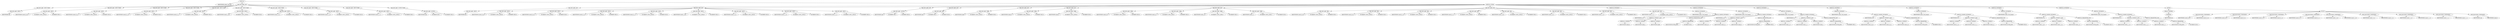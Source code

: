 digraph G {	
ranksep=.25;
	0 [label="MODULE"];
	1 [label="IDENTIFIERS:adder_tree_top"];
	0 -> 1;
	2 [label="VAR_DECLARE_LIST"];
	0 -> 2;
	3 [label="VAR_DECLARE  INPUT PORT"];
	2 -> 3;
	4 [label="VAR_DECLARE  INPUT"];
	3 -> 4;
	5 [label="IDENTIFIERS:clk"];
	4 -> 5;
	16 [label="VAR_DECLARE  INPUT PORT"];
	2 -> 16;
	17 [label="VAR_DECLARE  INPUT"];
	16 -> 17;
	18 [label="IDENTIFIERS:isum0_0_0_0"];
	17 -> 18;
	19 [label="NUMBERS LONG_LONG:6"];
	17 -> 19;
	20 [label="NUMBERS DEC:0"];
	17 -> 20;
	29 [label="VAR_DECLARE  INPUT PORT"];
	2 -> 29;
	30 [label="VAR_DECLARE  INPUT"];
	29 -> 30;
	31 [label="IDENTIFIERS:isum0_0_0_1"];
	30 -> 31;
	32 [label="NUMBERS LONG_LONG:6"];
	30 -> 32;
	33 [label="NUMBERS DEC:0"];
	30 -> 33;
	42 [label="VAR_DECLARE  INPUT PORT"];
	2 -> 42;
	43 [label="VAR_DECLARE  INPUT"];
	42 -> 43;
	44 [label="IDENTIFIERS:isum0_0_1_0"];
	43 -> 44;
	45 [label="NUMBERS LONG_LONG:6"];
	43 -> 45;
	46 [label="NUMBERS DEC:0"];
	43 -> 46;
	55 [label="VAR_DECLARE  INPUT PORT"];
	2 -> 55;
	56 [label="VAR_DECLARE  INPUT"];
	55 -> 56;
	57 [label="IDENTIFIERS:isum0_0_1_1"];
	56 -> 57;
	58 [label="NUMBERS LONG_LONG:6"];
	56 -> 58;
	59 [label="NUMBERS DEC:0"];
	56 -> 59;
	68 [label="VAR_DECLARE  INPUT PORT"];
	2 -> 68;
	69 [label="VAR_DECLARE  INPUT"];
	68 -> 69;
	70 [label="IDENTIFIERS:isum0_1_0_0"];
	69 -> 70;
	71 [label="NUMBERS LONG_LONG:6"];
	69 -> 71;
	72 [label="NUMBERS DEC:0"];
	69 -> 72;
	81 [label="VAR_DECLARE  INPUT PORT"];
	2 -> 81;
	82 [label="VAR_DECLARE  INPUT"];
	81 -> 82;
	83 [label="IDENTIFIERS:isum0_1_0_1"];
	82 -> 83;
	84 [label="NUMBERS LONG_LONG:6"];
	82 -> 84;
	85 [label="NUMBERS DEC:0"];
	82 -> 85;
	94 [label="VAR_DECLARE  INPUT PORT"];
	2 -> 94;
	95 [label="VAR_DECLARE  INPUT"];
	94 -> 95;
	96 [label="IDENTIFIERS:isum0_1_1_0"];
	95 -> 96;
	97 [label="NUMBERS LONG_LONG:6"];
	95 -> 97;
	98 [label="NUMBERS DEC:0"];
	95 -> 98;
	107 [label="VAR_DECLARE  INPUT PORT"];
	2 -> 107;
	108 [label="VAR_DECLARE  INPUT"];
	107 -> 108;
	109 [label="IDENTIFIERS:isum0_1_1_1"];
	108 -> 109;
	110 [label="NUMBERS LONG_LONG:6"];
	108 -> 110;
	111 [label="NUMBERS DEC:0"];
	108 -> 111;
	120 [label="VAR_DECLARE  OUTPUT PORT"];
	2 -> 120;
	121 [label="VAR_DECLARE  OUTPUT"];
	120 -> 121;
	122 [label="IDENTIFIERS:sum"];
	121 -> 122;
	123 [label="NUMBERS DEC:7"];
	121 -> 123;
	124 [label="NUMBERS DEC:0"];
	121 -> 124;
	133 [label="MODULE_ITEMS"];
	0 -> 133;
	134 [label="VAR_DECLARE_LIST"];
	133 -> 134;
	135 [label="VAR_DECLARE  INPUT"];
	134 -> 135;
	136 [label="IDENTIFIERS:clk"];
	135 -> 136;
	142 [label="VAR_DECLARE_LIST"];
	133 -> 142;
	143 [label="VAR_DECLARE  INPUT"];
	142 -> 143;
	144 [label="IDENTIFIERS:isum0_0_0_0"];
	143 -> 144;
	145 [label="NUMBERS LONG_LONG:6"];
	143 -> 145;
	146 [label="NUMBERS DEC:0"];
	143 -> 146;
	150 [label="VAR_DECLARE  INPUT"];
	142 -> 150;
	151 [label="IDENTIFIERS:isum0_0_0_1"];
	150 -> 151;
	152 [label="NUMBERS LONG_LONG:6"];
	150 -> 152;
	153 [label="NUMBERS DEC:0"];
	150 -> 153;
	157 [label="VAR_DECLARE  INPUT"];
	142 -> 157;
	158 [label="IDENTIFIERS:isum0_0_1_0"];
	157 -> 158;
	159 [label="NUMBERS LONG_LONG:6"];
	157 -> 159;
	160 [label="NUMBERS DEC:0"];
	157 -> 160;
	164 [label="VAR_DECLARE  INPUT"];
	142 -> 164;
	165 [label="IDENTIFIERS:isum0_0_1_1"];
	164 -> 165;
	166 [label="NUMBERS LONG_LONG:6"];
	164 -> 166;
	167 [label="NUMBERS DEC:0"];
	164 -> 167;
	171 [label="VAR_DECLARE  INPUT"];
	142 -> 171;
	172 [label="IDENTIFIERS:isum0_1_0_0"];
	171 -> 172;
	173 [label="NUMBERS LONG_LONG:6"];
	171 -> 173;
	174 [label="NUMBERS DEC:0"];
	171 -> 174;
	178 [label="VAR_DECLARE  INPUT"];
	142 -> 178;
	179 [label="IDENTIFIERS:isum0_1_0_1"];
	178 -> 179;
	180 [label="NUMBERS LONG_LONG:6"];
	178 -> 180;
	181 [label="NUMBERS DEC:0"];
	178 -> 181;
	185 [label="VAR_DECLARE  INPUT"];
	142 -> 185;
	186 [label="IDENTIFIERS:isum0_1_1_0"];
	185 -> 186;
	187 [label="NUMBERS LONG_LONG:6"];
	185 -> 187;
	188 [label="NUMBERS DEC:0"];
	185 -> 188;
	192 [label="VAR_DECLARE  INPUT"];
	142 -> 192;
	193 [label="IDENTIFIERS:isum0_1_1_1"];
	192 -> 193;
	194 [label="NUMBERS LONG_LONG:6"];
	192 -> 194;
	195 [label="NUMBERS DEC:0"];
	192 -> 195;
	199 [label="VAR_DECLARE_LIST"];
	133 -> 199;
	200 [label="VAR_DECLARE  OUTPUT"];
	199 -> 200;
	201 [label="IDENTIFIERS:sum"];
	200 -> 201;
	202 [label="NUMBERS DEC:7"];
	200 -> 202;
	203 [label="NUMBERS DEC:0"];
	200 -> 203;
	207 [label="VAR_DECLARE_LIST"];
	133 -> 207;
	208 [label="VAR_DECLARE  REG"];
	207 -> 208;
	209 [label="IDENTIFIERS:sum"];
	208 -> 209;
	210 [label="NUMBERS DEC:7"];
	208 -> 210;
	211 [label="NUMBERS DEC:0"];
	208 -> 211;
	215 [label="VAR_DECLARE_LIST"];
	133 -> 215;
	216 [label="VAR_DECLARE  WIRE"];
	215 -> 216;
	217 [label="IDENTIFIERS:sum0"];
	216 -> 217;
	218 [label="NUMBERS LONG_LONG:9"];
	216 -> 218;
	219 [label="NUMBERS DEC:0"];
	216 -> 219;
	223 [label="VAR_DECLARE_LIST"];
	133 -> 223;
	224 [label="VAR_DECLARE  WIRE"];
	223 -> 224;
	225 [label="IDENTIFIERS:sum0_0"];
	224 -> 225;
	226 [label="NUMBERS LONG_LONG:8"];
	224 -> 226;
	227 [label="NUMBERS DEC:0"];
	224 -> 227;
	231 [label="VAR_DECLARE  WIRE"];
	223 -> 231;
	232 [label="IDENTIFIERS:sum0_1"];
	231 -> 232;
	233 [label="NUMBERS LONG_LONG:8"];
	231 -> 233;
	234 [label="NUMBERS DEC:0"];
	231 -> 234;
	238 [label="VAR_DECLARE_LIST"];
	133 -> 238;
	239 [label="VAR_DECLARE  WIRE"];
	238 -> 239;
	240 [label="IDENTIFIERS:sum0_0_0"];
	239 -> 240;
	241 [label="NUMBERS LONG_LONG:7"];
	239 -> 241;
	242 [label="NUMBERS DEC:0"];
	239 -> 242;
	246 [label="VAR_DECLARE  WIRE"];
	238 -> 246;
	247 [label="IDENTIFIERS:sum0_0_1"];
	246 -> 247;
	248 [label="NUMBERS LONG_LONG:7"];
	246 -> 248;
	249 [label="NUMBERS DEC:0"];
	246 -> 249;
	253 [label="VAR_DECLARE  WIRE"];
	238 -> 253;
	254 [label="IDENTIFIERS:sum0_1_0"];
	253 -> 254;
	255 [label="NUMBERS LONG_LONG:7"];
	253 -> 255;
	256 [label="NUMBERS DEC:0"];
	253 -> 256;
	260 [label="VAR_DECLARE  WIRE"];
	238 -> 260;
	261 [label="IDENTIFIERS:sum0_1_1"];
	260 -> 261;
	262 [label="NUMBERS LONG_LONG:7"];
	260 -> 262;
	263 [label="NUMBERS DEC:0"];
	260 -> 263;
	267 [label="VAR_DECLARE_LIST"];
	133 -> 267;
	268 [label="VAR_DECLARE  REG"];
	267 -> 268;
	269 [label="IDENTIFIERS:sum0_0_0_0"];
	268 -> 269;
	270 [label="NUMBERS LONG_LONG:6"];
	268 -> 270;
	271 [label="NUMBERS DEC:0"];
	268 -> 271;
	275 [label="VAR_DECLARE  REG"];
	267 -> 275;
	276 [label="IDENTIFIERS:sum0_0_0_1"];
	275 -> 276;
	277 [label="NUMBERS LONG_LONG:6"];
	275 -> 277;
	278 [label="NUMBERS DEC:0"];
	275 -> 278;
	282 [label="VAR_DECLARE  REG"];
	267 -> 282;
	283 [label="IDENTIFIERS:sum0_0_1_0"];
	282 -> 283;
	284 [label="NUMBERS LONG_LONG:6"];
	282 -> 284;
	285 [label="NUMBERS DEC:0"];
	282 -> 285;
	289 [label="VAR_DECLARE  REG"];
	267 -> 289;
	290 [label="IDENTIFIERS:sum0_0_1_1"];
	289 -> 290;
	291 [label="NUMBERS LONG_LONG:6"];
	289 -> 291;
	292 [label="NUMBERS DEC:0"];
	289 -> 292;
	296 [label="VAR_DECLARE  REG"];
	267 -> 296;
	297 [label="IDENTIFIERS:sum0_1_0_0"];
	296 -> 297;
	298 [label="NUMBERS LONG_LONG:6"];
	296 -> 298;
	299 [label="NUMBERS DEC:0"];
	296 -> 299;
	303 [label="VAR_DECLARE  REG"];
	267 -> 303;
	304 [label="IDENTIFIERS:sum0_1_0_1"];
	303 -> 304;
	305 [label="NUMBERS LONG_LONG:6"];
	303 -> 305;
	306 [label="NUMBERS DEC:0"];
	303 -> 306;
	310 [label="VAR_DECLARE  REG"];
	267 -> 310;
	311 [label="IDENTIFIERS:sum0_1_1_0"];
	310 -> 311;
	312 [label="NUMBERS LONG_LONG:6"];
	310 -> 312;
	313 [label="NUMBERS DEC:0"];
	310 -> 313;
	317 [label="VAR_DECLARE  REG"];
	267 -> 317;
	318 [label="IDENTIFIERS:sum0_1_1_1"];
	317 -> 318;
	319 [label="NUMBERS LONG_LONG:6"];
	317 -> 319;
	320 [label="NUMBERS DEC:0"];
	317 -> 320;
	324 [label="MODULE_INSTANCE"];
	133 -> 324;
	325 [label="MODULE_INSTANCE"];
	324 -> 325;
	326 [label="IDENTIFIERS:adder_tree_branch"];
	325 -> 326;
	327 [label="MODULE_NAMED_INSTANCE"];
	325 -> 327;
	328 [label="IDENTIFIERS:L1_0"];
	327 -> 328;
	329 [label="MODULE_CONNECT_LIST"];
	327 -> 329;
	330 [label="MODULE_CONNECT"];
	329 -> 330;
	332 [label="IDENTIFIERS:sum0_0"];
	330 -> 332;
	333 [label="MODULE_CONNECT"];
	329 -> 333;
	335 [label="IDENTIFIERS:sum0_1"];
	333 -> 335;
	336 [label="MODULE_CONNECT"];
	329 -> 336;
	338 [label="IDENTIFIERS:sum0"];
	336 -> 338;
	339 [label="MODULE_PARAMETER_LIST"];
	327 -> 339;
	340 [label="MODULE_PARAMETER"];
	339 -> 340;
	341 [label="IDENTIFIERS:EXTRA_BITS"];
	340 -> 341;
	346 [label="NUMBERS DEC:2"];
	340 -> 346;
	347 [label="MODULE_INSTANCE"];
	133 -> 347;
	348 [label="MODULE_INSTANCE"];
	347 -> 348;
	349 [label="IDENTIFIERS:adder_tree_branch"];
	348 -> 349;
	350 [label="MODULE_NAMED_INSTANCE"];
	348 -> 350;
	351 [label="IDENTIFIERS:L2_0"];
	350 -> 351;
	352 [label="MODULE_CONNECT_LIST"];
	350 -> 352;
	353 [label="MODULE_CONNECT"];
	352 -> 353;
	355 [label="IDENTIFIERS:sum0_0_0"];
	353 -> 355;
	356 [label="MODULE_CONNECT"];
	352 -> 356;
	358 [label="IDENTIFIERS:sum0_0_1"];
	356 -> 358;
	359 [label="MODULE_CONNECT"];
	352 -> 359;
	361 [label="IDENTIFIERS:sum0_0"];
	359 -> 361;
	362 [label="MODULE_PARAMETER_LIST"];
	350 -> 362;
	363 [label="MODULE_PARAMETER"];
	362 -> 363;
	364 [label="IDENTIFIERS:EXTRA_BITS"];
	363 -> 364;
	369 [label="NUMBERS DEC:1"];
	363 -> 369;
	370 [label="MODULE_INSTANCE"];
	133 -> 370;
	371 [label="MODULE_INSTANCE"];
	370 -> 371;
	372 [label="IDENTIFIERS:adder_tree_branch"];
	371 -> 372;
	373 [label="MODULE_NAMED_INSTANCE"];
	371 -> 373;
	374 [label="IDENTIFIERS:L2_1"];
	373 -> 374;
	375 [label="MODULE_CONNECT_LIST"];
	373 -> 375;
	376 [label="MODULE_CONNECT"];
	375 -> 376;
	378 [label="IDENTIFIERS:sum0_1_0"];
	376 -> 378;
	379 [label="MODULE_CONNECT"];
	375 -> 379;
	381 [label="IDENTIFIERS:sum0_1_1"];
	379 -> 381;
	382 [label="MODULE_CONNECT"];
	375 -> 382;
	384 [label="IDENTIFIERS:sum0_1"];
	382 -> 384;
	385 [label="MODULE_PARAMETER_LIST"];
	373 -> 385;
	386 [label="MODULE_PARAMETER"];
	385 -> 386;
	387 [label="IDENTIFIERS:EXTRA_BITS"];
	386 -> 387;
	392 [label="NUMBERS DEC:1"];
	386 -> 392;
	393 [label="MODULE_INSTANCE"];
	133 -> 393;
	394 [label="MODULE_INSTANCE"];
	393 -> 394;
	395 [label="IDENTIFIERS:adder_tree_branch"];
	394 -> 395;
	396 [label="MODULE_NAMED_INSTANCE"];
	394 -> 396;
	397 [label="IDENTIFIERS:L3_0"];
	396 -> 397;
	398 [label="MODULE_CONNECT_LIST"];
	396 -> 398;
	399 [label="MODULE_CONNECT"];
	398 -> 399;
	401 [label="IDENTIFIERS:sum0_0_0_0"];
	399 -> 401;
	402 [label="MODULE_CONNECT"];
	398 -> 402;
	404 [label="IDENTIFIERS:sum0_0_0_1"];
	402 -> 404;
	405 [label="MODULE_CONNECT"];
	398 -> 405;
	407 [label="IDENTIFIERS:sum0_0_0"];
	405 -> 407;
	408 [label="MODULE_PARAMETER_LIST"];
	396 -> 408;
	409 [label="MODULE_PARAMETER"];
	408 -> 409;
	410 [label="IDENTIFIERS:EXTRA_BITS"];
	409 -> 410;
	415 [label="NUMBERS DEC:0"];
	409 -> 415;
	416 [label="MODULE_INSTANCE"];
	133 -> 416;
	417 [label="MODULE_INSTANCE"];
	416 -> 417;
	418 [label="IDENTIFIERS:adder_tree_branch"];
	417 -> 418;
	419 [label="MODULE_NAMED_INSTANCE"];
	417 -> 419;
	420 [label="IDENTIFIERS:L3_1"];
	419 -> 420;
	421 [label="MODULE_CONNECT_LIST"];
	419 -> 421;
	422 [label="MODULE_CONNECT"];
	421 -> 422;
	424 [label="IDENTIFIERS:sum0_0_1_0"];
	422 -> 424;
	425 [label="MODULE_CONNECT"];
	421 -> 425;
	427 [label="IDENTIFIERS:sum0_0_1_1"];
	425 -> 427;
	428 [label="MODULE_CONNECT"];
	421 -> 428;
	430 [label="IDENTIFIERS:sum0_0_1"];
	428 -> 430;
	431 [label="MODULE_PARAMETER_LIST"];
	419 -> 431;
	432 [label="MODULE_PARAMETER"];
	431 -> 432;
	433 [label="IDENTIFIERS:EXTRA_BITS"];
	432 -> 433;
	438 [label="NUMBERS DEC:0"];
	432 -> 438;
	439 [label="MODULE_INSTANCE"];
	133 -> 439;
	440 [label="MODULE_INSTANCE"];
	439 -> 440;
	441 [label="IDENTIFIERS:adder_tree_branch"];
	440 -> 441;
	442 [label="MODULE_NAMED_INSTANCE"];
	440 -> 442;
	443 [label="IDENTIFIERS:L3_2"];
	442 -> 443;
	444 [label="MODULE_CONNECT_LIST"];
	442 -> 444;
	445 [label="MODULE_CONNECT"];
	444 -> 445;
	447 [label="IDENTIFIERS:sum0_1_0_0"];
	445 -> 447;
	448 [label="MODULE_CONNECT"];
	444 -> 448;
	450 [label="IDENTIFIERS:sum0_1_0_1"];
	448 -> 450;
	451 [label="MODULE_CONNECT"];
	444 -> 451;
	453 [label="IDENTIFIERS:sum0_1_0"];
	451 -> 453;
	454 [label="MODULE_PARAMETER_LIST"];
	442 -> 454;
	455 [label="MODULE_PARAMETER"];
	454 -> 455;
	456 [label="IDENTIFIERS:EXTRA_BITS"];
	455 -> 456;
	461 [label="NUMBERS DEC:0"];
	455 -> 461;
	462 [label="MODULE_INSTANCE"];
	133 -> 462;
	463 [label="MODULE_INSTANCE"];
	462 -> 463;
	464 [label="IDENTIFIERS:adder_tree_branch"];
	463 -> 464;
	465 [label="MODULE_NAMED_INSTANCE"];
	463 -> 465;
	466 [label="IDENTIFIERS:L3_3"];
	465 -> 466;
	467 [label="MODULE_CONNECT_LIST"];
	465 -> 467;
	468 [label="MODULE_CONNECT"];
	467 -> 468;
	470 [label="IDENTIFIERS:sum0_1_1_0"];
	468 -> 470;
	471 [label="MODULE_CONNECT"];
	467 -> 471;
	473 [label="IDENTIFIERS:sum0_1_1_1"];
	471 -> 473;
	474 [label="MODULE_CONNECT"];
	467 -> 474;
	476 [label="IDENTIFIERS:sum0_1_1"];
	474 -> 476;
	477 [label="MODULE_PARAMETER_LIST"];
	465 -> 477;
	478 [label="MODULE_PARAMETER"];
	477 -> 478;
	479 [label="IDENTIFIERS:EXTRA_BITS"];
	478 -> 479;
	484 [label="NUMBERS DEC:0"];
	478 -> 484;
	485 [label="ALWAYS"];
	133 -> 485;
	486 [label="DELAY_CONTROL"];
	485 -> 486;
	487 [label="POSEDGE"];
	486 -> 487;
	488 [label="IDENTIFIERS:clk"];
	487 -> 488;
	489 [label="BLOCK"];
	485 -> 489;
	490 [label="NON_BLOCKING_STATEMENT"];
	489 -> 490;
	491 [label="IDENTIFIERS:sum0_0_0_0"];
	490 -> 491;
	492 [label="IDENTIFIERS:isum0_0_0_0"];
	490 -> 492;
	493 [label="NON_BLOCKING_STATEMENT"];
	489 -> 493;
	494 [label="IDENTIFIERS:sum0_0_0_1"];
	493 -> 494;
	495 [label="IDENTIFIERS:isum0_0_0_1"];
	493 -> 495;
	496 [label="NON_BLOCKING_STATEMENT"];
	489 -> 496;
	497 [label="IDENTIFIERS:sum0_0_1_0"];
	496 -> 497;
	498 [label="IDENTIFIERS:isum0_0_1_0"];
	496 -> 498;
	499 [label="NON_BLOCKING_STATEMENT"];
	489 -> 499;
	500 [label="IDENTIFIERS:sum0_0_1_1"];
	499 -> 500;
	501 [label="IDENTIFIERS:isum0_0_1_1"];
	499 -> 501;
	502 [label="NON_BLOCKING_STATEMENT"];
	489 -> 502;
	503 [label="IDENTIFIERS:sum0_1_0_0"];
	502 -> 503;
	504 [label="IDENTIFIERS:isum0_1_0_0"];
	502 -> 504;
	505 [label="NON_BLOCKING_STATEMENT"];
	489 -> 505;
	506 [label="IDENTIFIERS:sum0_1_0_1"];
	505 -> 506;
	507 [label="IDENTIFIERS:isum0_1_0_1"];
	505 -> 507;
	508 [label="NON_BLOCKING_STATEMENT"];
	489 -> 508;
	509 [label="IDENTIFIERS:sum0_1_1_0"];
	508 -> 509;
	510 [label="IDENTIFIERS:isum0_1_1_0"];
	508 -> 510;
	511 [label="NON_BLOCKING_STATEMENT"];
	489 -> 511;
	512 [label="IDENTIFIERS:sum0_1_1_1"];
	511 -> 512;
	513 [label="IDENTIFIERS:isum0_1_1_1"];
	511 -> 513;
	514 [label="NON_BLOCKING_STATEMENT"];
	489 -> 514;
	515 [label="IDENTIFIERS:sum"];
	514 -> 515;
	516 [label="IDENTIFIERS:sum0_0"];
	514 -> 516;
}
